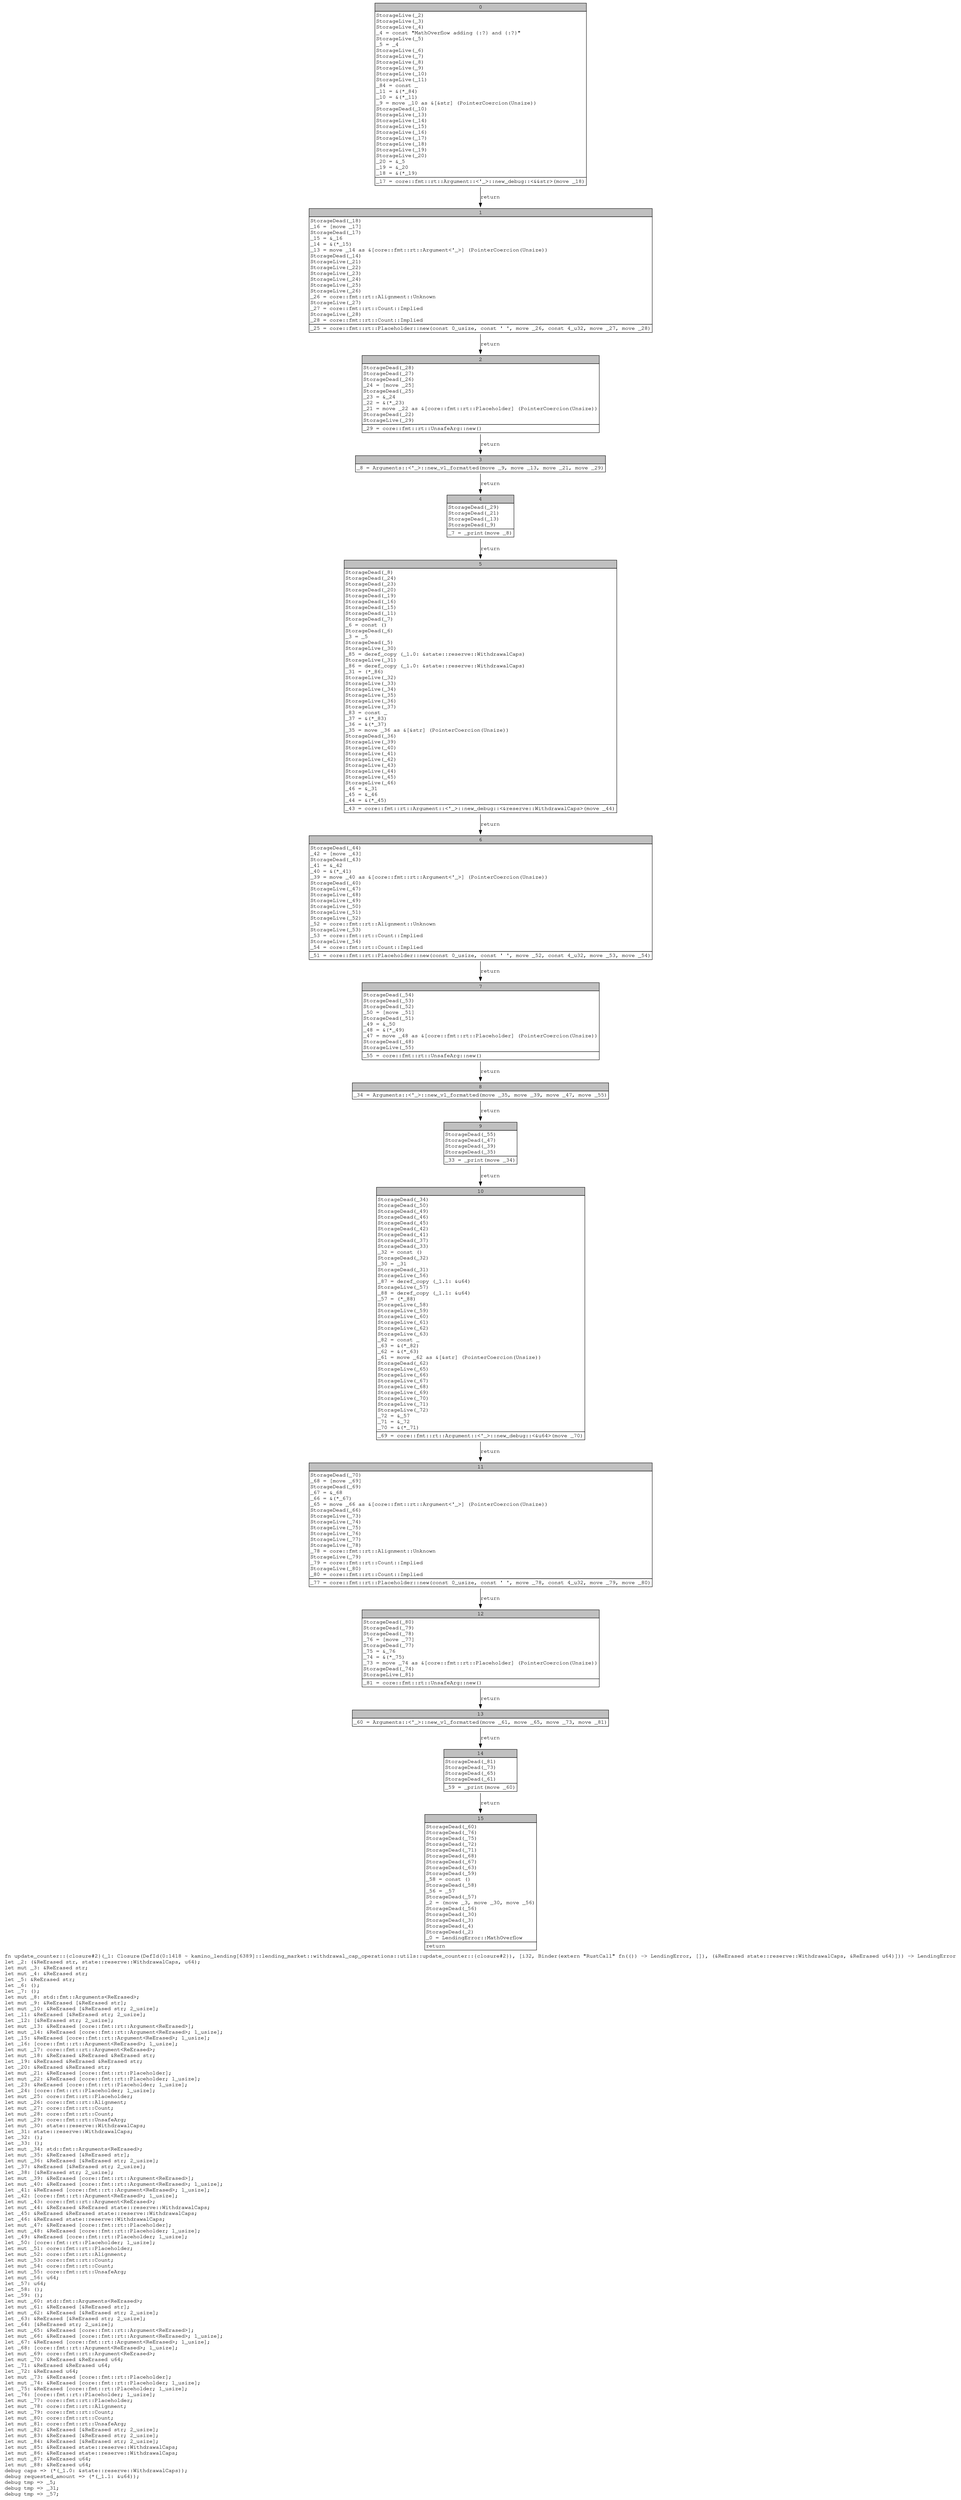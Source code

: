 digraph Mir_0_1418 {
    graph [fontname="Courier, monospace"];
    node [fontname="Courier, monospace"];
    edge [fontname="Courier, monospace"];
    label=<fn update_counter::{closure#2}(_1: Closure(DefId(0:1418 ~ kamino_lending[6389]::lending_market::withdrawal_cap_operations::utils::update_counter::{closure#2}), [i32, Binder(extern &quot;RustCall&quot; fn(()) -&gt; LendingError, []), (&amp;ReErased state::reserve::WithdrawalCaps, &amp;ReErased u64)])) -&gt; LendingError<br align="left"/>let _2: (&amp;ReErased str, state::reserve::WithdrawalCaps, u64);<br align="left"/>let mut _3: &amp;ReErased str;<br align="left"/>let mut _4: &amp;ReErased str;<br align="left"/>let _5: &amp;ReErased str;<br align="left"/>let _6: ();<br align="left"/>let _7: ();<br align="left"/>let mut _8: std::fmt::Arguments&lt;ReErased&gt;;<br align="left"/>let mut _9: &amp;ReErased [&amp;ReErased str];<br align="left"/>let mut _10: &amp;ReErased [&amp;ReErased str; 2_usize];<br align="left"/>let _11: &amp;ReErased [&amp;ReErased str; 2_usize];<br align="left"/>let _12: [&amp;ReErased str; 2_usize];<br align="left"/>let mut _13: &amp;ReErased [core::fmt::rt::Argument&lt;ReErased&gt;];<br align="left"/>let mut _14: &amp;ReErased [core::fmt::rt::Argument&lt;ReErased&gt;; 1_usize];<br align="left"/>let _15: &amp;ReErased [core::fmt::rt::Argument&lt;ReErased&gt;; 1_usize];<br align="left"/>let _16: [core::fmt::rt::Argument&lt;ReErased&gt;; 1_usize];<br align="left"/>let mut _17: core::fmt::rt::Argument&lt;ReErased&gt;;<br align="left"/>let mut _18: &amp;ReErased &amp;ReErased &amp;ReErased str;<br align="left"/>let _19: &amp;ReErased &amp;ReErased &amp;ReErased str;<br align="left"/>let _20: &amp;ReErased &amp;ReErased str;<br align="left"/>let mut _21: &amp;ReErased [core::fmt::rt::Placeholder];<br align="left"/>let mut _22: &amp;ReErased [core::fmt::rt::Placeholder; 1_usize];<br align="left"/>let _23: &amp;ReErased [core::fmt::rt::Placeholder; 1_usize];<br align="left"/>let _24: [core::fmt::rt::Placeholder; 1_usize];<br align="left"/>let mut _25: core::fmt::rt::Placeholder;<br align="left"/>let mut _26: core::fmt::rt::Alignment;<br align="left"/>let mut _27: core::fmt::rt::Count;<br align="left"/>let mut _28: core::fmt::rt::Count;<br align="left"/>let mut _29: core::fmt::rt::UnsafeArg;<br align="left"/>let mut _30: state::reserve::WithdrawalCaps;<br align="left"/>let _31: state::reserve::WithdrawalCaps;<br align="left"/>let _32: ();<br align="left"/>let _33: ();<br align="left"/>let mut _34: std::fmt::Arguments&lt;ReErased&gt;;<br align="left"/>let mut _35: &amp;ReErased [&amp;ReErased str];<br align="left"/>let mut _36: &amp;ReErased [&amp;ReErased str; 2_usize];<br align="left"/>let _37: &amp;ReErased [&amp;ReErased str; 2_usize];<br align="left"/>let _38: [&amp;ReErased str; 2_usize];<br align="left"/>let mut _39: &amp;ReErased [core::fmt::rt::Argument&lt;ReErased&gt;];<br align="left"/>let mut _40: &amp;ReErased [core::fmt::rt::Argument&lt;ReErased&gt;; 1_usize];<br align="left"/>let _41: &amp;ReErased [core::fmt::rt::Argument&lt;ReErased&gt;; 1_usize];<br align="left"/>let _42: [core::fmt::rt::Argument&lt;ReErased&gt;; 1_usize];<br align="left"/>let mut _43: core::fmt::rt::Argument&lt;ReErased&gt;;<br align="left"/>let mut _44: &amp;ReErased &amp;ReErased state::reserve::WithdrawalCaps;<br align="left"/>let _45: &amp;ReErased &amp;ReErased state::reserve::WithdrawalCaps;<br align="left"/>let _46: &amp;ReErased state::reserve::WithdrawalCaps;<br align="left"/>let mut _47: &amp;ReErased [core::fmt::rt::Placeholder];<br align="left"/>let mut _48: &amp;ReErased [core::fmt::rt::Placeholder; 1_usize];<br align="left"/>let _49: &amp;ReErased [core::fmt::rt::Placeholder; 1_usize];<br align="left"/>let _50: [core::fmt::rt::Placeholder; 1_usize];<br align="left"/>let mut _51: core::fmt::rt::Placeholder;<br align="left"/>let mut _52: core::fmt::rt::Alignment;<br align="left"/>let mut _53: core::fmt::rt::Count;<br align="left"/>let mut _54: core::fmt::rt::Count;<br align="left"/>let mut _55: core::fmt::rt::UnsafeArg;<br align="left"/>let mut _56: u64;<br align="left"/>let _57: u64;<br align="left"/>let _58: ();<br align="left"/>let _59: ();<br align="left"/>let mut _60: std::fmt::Arguments&lt;ReErased&gt;;<br align="left"/>let mut _61: &amp;ReErased [&amp;ReErased str];<br align="left"/>let mut _62: &amp;ReErased [&amp;ReErased str; 2_usize];<br align="left"/>let _63: &amp;ReErased [&amp;ReErased str; 2_usize];<br align="left"/>let _64: [&amp;ReErased str; 2_usize];<br align="left"/>let mut _65: &amp;ReErased [core::fmt::rt::Argument&lt;ReErased&gt;];<br align="left"/>let mut _66: &amp;ReErased [core::fmt::rt::Argument&lt;ReErased&gt;; 1_usize];<br align="left"/>let _67: &amp;ReErased [core::fmt::rt::Argument&lt;ReErased&gt;; 1_usize];<br align="left"/>let _68: [core::fmt::rt::Argument&lt;ReErased&gt;; 1_usize];<br align="left"/>let mut _69: core::fmt::rt::Argument&lt;ReErased&gt;;<br align="left"/>let mut _70: &amp;ReErased &amp;ReErased u64;<br align="left"/>let _71: &amp;ReErased &amp;ReErased u64;<br align="left"/>let _72: &amp;ReErased u64;<br align="left"/>let mut _73: &amp;ReErased [core::fmt::rt::Placeholder];<br align="left"/>let mut _74: &amp;ReErased [core::fmt::rt::Placeholder; 1_usize];<br align="left"/>let _75: &amp;ReErased [core::fmt::rt::Placeholder; 1_usize];<br align="left"/>let _76: [core::fmt::rt::Placeholder; 1_usize];<br align="left"/>let mut _77: core::fmt::rt::Placeholder;<br align="left"/>let mut _78: core::fmt::rt::Alignment;<br align="left"/>let mut _79: core::fmt::rt::Count;<br align="left"/>let mut _80: core::fmt::rt::Count;<br align="left"/>let mut _81: core::fmt::rt::UnsafeArg;<br align="left"/>let mut _82: &amp;ReErased [&amp;ReErased str; 2_usize];<br align="left"/>let mut _83: &amp;ReErased [&amp;ReErased str; 2_usize];<br align="left"/>let mut _84: &amp;ReErased [&amp;ReErased str; 2_usize];<br align="left"/>let mut _85: &amp;ReErased state::reserve::WithdrawalCaps;<br align="left"/>let mut _86: &amp;ReErased state::reserve::WithdrawalCaps;<br align="left"/>let mut _87: &amp;ReErased u64;<br align="left"/>let mut _88: &amp;ReErased u64;<br align="left"/>debug caps =&gt; (*(_1.0: &amp;state::reserve::WithdrawalCaps));<br align="left"/>debug requested_amount =&gt; (*(_1.1: &amp;u64));<br align="left"/>debug tmp =&gt; _5;<br align="left"/>debug tmp =&gt; _31;<br align="left"/>debug tmp =&gt; _57;<br align="left"/>>;
    bb0__0_1418 [shape="none", label=<<table border="0" cellborder="1" cellspacing="0"><tr><td bgcolor="gray" align="center" colspan="1">0</td></tr><tr><td align="left" balign="left">StorageLive(_2)<br/>StorageLive(_3)<br/>StorageLive(_4)<br/>_4 = const &quot;MathOverflow adding {:?} and {:?}&quot;<br/>StorageLive(_5)<br/>_5 = _4<br/>StorageLive(_6)<br/>StorageLive(_7)<br/>StorageLive(_8)<br/>StorageLive(_9)<br/>StorageLive(_10)<br/>StorageLive(_11)<br/>_84 = const _<br/>_11 = &amp;(*_84)<br/>_10 = &amp;(*_11)<br/>_9 = move _10 as &amp;[&amp;str] (PointerCoercion(Unsize))<br/>StorageDead(_10)<br/>StorageLive(_13)<br/>StorageLive(_14)<br/>StorageLive(_15)<br/>StorageLive(_16)<br/>StorageLive(_17)<br/>StorageLive(_18)<br/>StorageLive(_19)<br/>StorageLive(_20)<br/>_20 = &amp;_5<br/>_19 = &amp;_20<br/>_18 = &amp;(*_19)<br/></td></tr><tr><td align="left">_17 = core::fmt::rt::Argument::&lt;'_&gt;::new_debug::&lt;&amp;&amp;str&gt;(move _18)</td></tr></table>>];
    bb1__0_1418 [shape="none", label=<<table border="0" cellborder="1" cellspacing="0"><tr><td bgcolor="gray" align="center" colspan="1">1</td></tr><tr><td align="left" balign="left">StorageDead(_18)<br/>_16 = [move _17]<br/>StorageDead(_17)<br/>_15 = &amp;_16<br/>_14 = &amp;(*_15)<br/>_13 = move _14 as &amp;[core::fmt::rt::Argument&lt;'_&gt;] (PointerCoercion(Unsize))<br/>StorageDead(_14)<br/>StorageLive(_21)<br/>StorageLive(_22)<br/>StorageLive(_23)<br/>StorageLive(_24)<br/>StorageLive(_25)<br/>StorageLive(_26)<br/>_26 = core::fmt::rt::Alignment::Unknown<br/>StorageLive(_27)<br/>_27 = core::fmt::rt::Count::Implied<br/>StorageLive(_28)<br/>_28 = core::fmt::rt::Count::Implied<br/></td></tr><tr><td align="left">_25 = core::fmt::rt::Placeholder::new(const 0_usize, const ' ', move _26, const 4_u32, move _27, move _28)</td></tr></table>>];
    bb2__0_1418 [shape="none", label=<<table border="0" cellborder="1" cellspacing="0"><tr><td bgcolor="gray" align="center" colspan="1">2</td></tr><tr><td align="left" balign="left">StorageDead(_28)<br/>StorageDead(_27)<br/>StorageDead(_26)<br/>_24 = [move _25]<br/>StorageDead(_25)<br/>_23 = &amp;_24<br/>_22 = &amp;(*_23)<br/>_21 = move _22 as &amp;[core::fmt::rt::Placeholder] (PointerCoercion(Unsize))<br/>StorageDead(_22)<br/>StorageLive(_29)<br/></td></tr><tr><td align="left">_29 = core::fmt::rt::UnsafeArg::new()</td></tr></table>>];
    bb3__0_1418 [shape="none", label=<<table border="0" cellborder="1" cellspacing="0"><tr><td bgcolor="gray" align="center" colspan="1">3</td></tr><tr><td align="left">_8 = Arguments::&lt;'_&gt;::new_v1_formatted(move _9, move _13, move _21, move _29)</td></tr></table>>];
    bb4__0_1418 [shape="none", label=<<table border="0" cellborder="1" cellspacing="0"><tr><td bgcolor="gray" align="center" colspan="1">4</td></tr><tr><td align="left" balign="left">StorageDead(_29)<br/>StorageDead(_21)<br/>StorageDead(_13)<br/>StorageDead(_9)<br/></td></tr><tr><td align="left">_7 = _print(move _8)</td></tr></table>>];
    bb5__0_1418 [shape="none", label=<<table border="0" cellborder="1" cellspacing="0"><tr><td bgcolor="gray" align="center" colspan="1">5</td></tr><tr><td align="left" balign="left">StorageDead(_8)<br/>StorageDead(_24)<br/>StorageDead(_23)<br/>StorageDead(_20)<br/>StorageDead(_19)<br/>StorageDead(_16)<br/>StorageDead(_15)<br/>StorageDead(_11)<br/>StorageDead(_7)<br/>_6 = const ()<br/>StorageDead(_6)<br/>_3 = _5<br/>StorageDead(_5)<br/>StorageLive(_30)<br/>_85 = deref_copy (_1.0: &amp;state::reserve::WithdrawalCaps)<br/>StorageLive(_31)<br/>_86 = deref_copy (_1.0: &amp;state::reserve::WithdrawalCaps)<br/>_31 = (*_86)<br/>StorageLive(_32)<br/>StorageLive(_33)<br/>StorageLive(_34)<br/>StorageLive(_35)<br/>StorageLive(_36)<br/>StorageLive(_37)<br/>_83 = const _<br/>_37 = &amp;(*_83)<br/>_36 = &amp;(*_37)<br/>_35 = move _36 as &amp;[&amp;str] (PointerCoercion(Unsize))<br/>StorageDead(_36)<br/>StorageLive(_39)<br/>StorageLive(_40)<br/>StorageLive(_41)<br/>StorageLive(_42)<br/>StorageLive(_43)<br/>StorageLive(_44)<br/>StorageLive(_45)<br/>StorageLive(_46)<br/>_46 = &amp;_31<br/>_45 = &amp;_46<br/>_44 = &amp;(*_45)<br/></td></tr><tr><td align="left">_43 = core::fmt::rt::Argument::&lt;'_&gt;::new_debug::&lt;&amp;reserve::WithdrawalCaps&gt;(move _44)</td></tr></table>>];
    bb6__0_1418 [shape="none", label=<<table border="0" cellborder="1" cellspacing="0"><tr><td bgcolor="gray" align="center" colspan="1">6</td></tr><tr><td align="left" balign="left">StorageDead(_44)<br/>_42 = [move _43]<br/>StorageDead(_43)<br/>_41 = &amp;_42<br/>_40 = &amp;(*_41)<br/>_39 = move _40 as &amp;[core::fmt::rt::Argument&lt;'_&gt;] (PointerCoercion(Unsize))<br/>StorageDead(_40)<br/>StorageLive(_47)<br/>StorageLive(_48)<br/>StorageLive(_49)<br/>StorageLive(_50)<br/>StorageLive(_51)<br/>StorageLive(_52)<br/>_52 = core::fmt::rt::Alignment::Unknown<br/>StorageLive(_53)<br/>_53 = core::fmt::rt::Count::Implied<br/>StorageLive(_54)<br/>_54 = core::fmt::rt::Count::Implied<br/></td></tr><tr><td align="left">_51 = core::fmt::rt::Placeholder::new(const 0_usize, const ' ', move _52, const 4_u32, move _53, move _54)</td></tr></table>>];
    bb7__0_1418 [shape="none", label=<<table border="0" cellborder="1" cellspacing="0"><tr><td bgcolor="gray" align="center" colspan="1">7</td></tr><tr><td align="left" balign="left">StorageDead(_54)<br/>StorageDead(_53)<br/>StorageDead(_52)<br/>_50 = [move _51]<br/>StorageDead(_51)<br/>_49 = &amp;_50<br/>_48 = &amp;(*_49)<br/>_47 = move _48 as &amp;[core::fmt::rt::Placeholder] (PointerCoercion(Unsize))<br/>StorageDead(_48)<br/>StorageLive(_55)<br/></td></tr><tr><td align="left">_55 = core::fmt::rt::UnsafeArg::new()</td></tr></table>>];
    bb8__0_1418 [shape="none", label=<<table border="0" cellborder="1" cellspacing="0"><tr><td bgcolor="gray" align="center" colspan="1">8</td></tr><tr><td align="left">_34 = Arguments::&lt;'_&gt;::new_v1_formatted(move _35, move _39, move _47, move _55)</td></tr></table>>];
    bb9__0_1418 [shape="none", label=<<table border="0" cellborder="1" cellspacing="0"><tr><td bgcolor="gray" align="center" colspan="1">9</td></tr><tr><td align="left" balign="left">StorageDead(_55)<br/>StorageDead(_47)<br/>StorageDead(_39)<br/>StorageDead(_35)<br/></td></tr><tr><td align="left">_33 = _print(move _34)</td></tr></table>>];
    bb10__0_1418 [shape="none", label=<<table border="0" cellborder="1" cellspacing="0"><tr><td bgcolor="gray" align="center" colspan="1">10</td></tr><tr><td align="left" balign="left">StorageDead(_34)<br/>StorageDead(_50)<br/>StorageDead(_49)<br/>StorageDead(_46)<br/>StorageDead(_45)<br/>StorageDead(_42)<br/>StorageDead(_41)<br/>StorageDead(_37)<br/>StorageDead(_33)<br/>_32 = const ()<br/>StorageDead(_32)<br/>_30 = _31<br/>StorageDead(_31)<br/>StorageLive(_56)<br/>_87 = deref_copy (_1.1: &amp;u64)<br/>StorageLive(_57)<br/>_88 = deref_copy (_1.1: &amp;u64)<br/>_57 = (*_88)<br/>StorageLive(_58)<br/>StorageLive(_59)<br/>StorageLive(_60)<br/>StorageLive(_61)<br/>StorageLive(_62)<br/>StorageLive(_63)<br/>_82 = const _<br/>_63 = &amp;(*_82)<br/>_62 = &amp;(*_63)<br/>_61 = move _62 as &amp;[&amp;str] (PointerCoercion(Unsize))<br/>StorageDead(_62)<br/>StorageLive(_65)<br/>StorageLive(_66)<br/>StorageLive(_67)<br/>StorageLive(_68)<br/>StorageLive(_69)<br/>StorageLive(_70)<br/>StorageLive(_71)<br/>StorageLive(_72)<br/>_72 = &amp;_57<br/>_71 = &amp;_72<br/>_70 = &amp;(*_71)<br/></td></tr><tr><td align="left">_69 = core::fmt::rt::Argument::&lt;'_&gt;::new_debug::&lt;&amp;u64&gt;(move _70)</td></tr></table>>];
    bb11__0_1418 [shape="none", label=<<table border="0" cellborder="1" cellspacing="0"><tr><td bgcolor="gray" align="center" colspan="1">11</td></tr><tr><td align="left" balign="left">StorageDead(_70)<br/>_68 = [move _69]<br/>StorageDead(_69)<br/>_67 = &amp;_68<br/>_66 = &amp;(*_67)<br/>_65 = move _66 as &amp;[core::fmt::rt::Argument&lt;'_&gt;] (PointerCoercion(Unsize))<br/>StorageDead(_66)<br/>StorageLive(_73)<br/>StorageLive(_74)<br/>StorageLive(_75)<br/>StorageLive(_76)<br/>StorageLive(_77)<br/>StorageLive(_78)<br/>_78 = core::fmt::rt::Alignment::Unknown<br/>StorageLive(_79)<br/>_79 = core::fmt::rt::Count::Implied<br/>StorageLive(_80)<br/>_80 = core::fmt::rt::Count::Implied<br/></td></tr><tr><td align="left">_77 = core::fmt::rt::Placeholder::new(const 0_usize, const ' ', move _78, const 4_u32, move _79, move _80)</td></tr></table>>];
    bb12__0_1418 [shape="none", label=<<table border="0" cellborder="1" cellspacing="0"><tr><td bgcolor="gray" align="center" colspan="1">12</td></tr><tr><td align="left" balign="left">StorageDead(_80)<br/>StorageDead(_79)<br/>StorageDead(_78)<br/>_76 = [move _77]<br/>StorageDead(_77)<br/>_75 = &amp;_76<br/>_74 = &amp;(*_75)<br/>_73 = move _74 as &amp;[core::fmt::rt::Placeholder] (PointerCoercion(Unsize))<br/>StorageDead(_74)<br/>StorageLive(_81)<br/></td></tr><tr><td align="left">_81 = core::fmt::rt::UnsafeArg::new()</td></tr></table>>];
    bb13__0_1418 [shape="none", label=<<table border="0" cellborder="1" cellspacing="0"><tr><td bgcolor="gray" align="center" colspan="1">13</td></tr><tr><td align="left">_60 = Arguments::&lt;'_&gt;::new_v1_formatted(move _61, move _65, move _73, move _81)</td></tr></table>>];
    bb14__0_1418 [shape="none", label=<<table border="0" cellborder="1" cellspacing="0"><tr><td bgcolor="gray" align="center" colspan="1">14</td></tr><tr><td align="left" balign="left">StorageDead(_81)<br/>StorageDead(_73)<br/>StorageDead(_65)<br/>StorageDead(_61)<br/></td></tr><tr><td align="left">_59 = _print(move _60)</td></tr></table>>];
    bb15__0_1418 [shape="none", label=<<table border="0" cellborder="1" cellspacing="0"><tr><td bgcolor="gray" align="center" colspan="1">15</td></tr><tr><td align="left" balign="left">StorageDead(_60)<br/>StorageDead(_76)<br/>StorageDead(_75)<br/>StorageDead(_72)<br/>StorageDead(_71)<br/>StorageDead(_68)<br/>StorageDead(_67)<br/>StorageDead(_63)<br/>StorageDead(_59)<br/>_58 = const ()<br/>StorageDead(_58)<br/>_56 = _57<br/>StorageDead(_57)<br/>_2 = (move _3, move _30, move _56)<br/>StorageDead(_56)<br/>StorageDead(_30)<br/>StorageDead(_3)<br/>StorageDead(_4)<br/>StorageDead(_2)<br/>_0 = LendingError::MathOverflow<br/></td></tr><tr><td align="left">return</td></tr></table>>];
    bb0__0_1418 -> bb1__0_1418 [label="return"];
    bb1__0_1418 -> bb2__0_1418 [label="return"];
    bb2__0_1418 -> bb3__0_1418 [label="return"];
    bb3__0_1418 -> bb4__0_1418 [label="return"];
    bb4__0_1418 -> bb5__0_1418 [label="return"];
    bb5__0_1418 -> bb6__0_1418 [label="return"];
    bb6__0_1418 -> bb7__0_1418 [label="return"];
    bb7__0_1418 -> bb8__0_1418 [label="return"];
    bb8__0_1418 -> bb9__0_1418 [label="return"];
    bb9__0_1418 -> bb10__0_1418 [label="return"];
    bb10__0_1418 -> bb11__0_1418 [label="return"];
    bb11__0_1418 -> bb12__0_1418 [label="return"];
    bb12__0_1418 -> bb13__0_1418 [label="return"];
    bb13__0_1418 -> bb14__0_1418 [label="return"];
    bb14__0_1418 -> bb15__0_1418 [label="return"];
}
